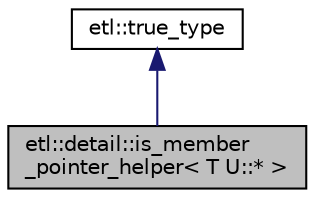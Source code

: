 digraph "etl::detail::is_member_pointer_helper&lt; T U::* &gt;"
{
  edge [fontname="Helvetica",fontsize="10",labelfontname="Helvetica",labelfontsize="10"];
  node [fontname="Helvetica",fontsize="10",shape=record];
  Node0 [label="etl::detail::is_member\l_pointer_helper\< T U::* \>",height=0.2,width=0.4,color="black", fillcolor="grey75", style="filled", fontcolor="black"];
  Node1 -> Node0 [dir="back",color="midnightblue",fontsize="10",style="solid",fontname="Helvetica"];
  Node1 [label="etl::true_type",height=0.2,width=0.4,color="black", fillcolor="white", style="filled",URL="$structetl_1_1integral__constant.html"];
}
